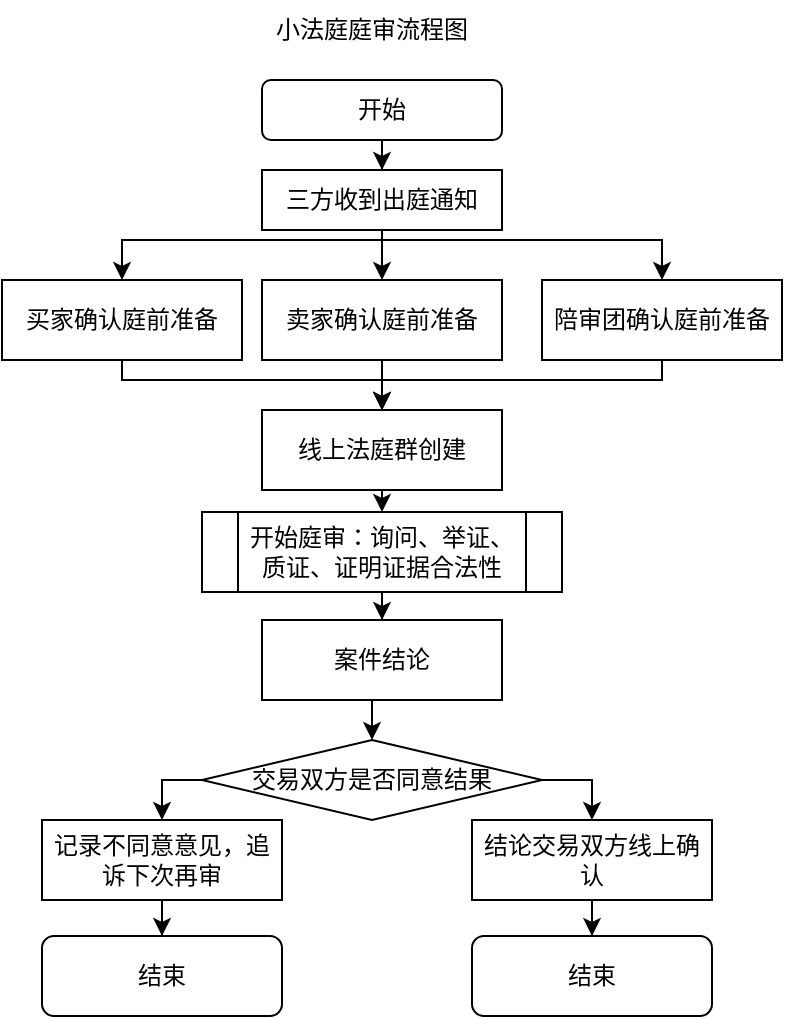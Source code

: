 <mxfile version="20.6.0" type="github">
  <diagram id="ojH-sb7A5oOOtLaTooQ6" name="第 1 页">
    <mxGraphModel dx="916" dy="904" grid="1" gridSize="10" guides="1" tooltips="1" connect="1" arrows="1" fold="1" page="1" pageScale="1" pageWidth="827" pageHeight="1169" math="0" shadow="0">
      <root>
        <mxCell id="0" />
        <mxCell id="1" parent="0" />
        <mxCell id="ZjYhPfsSYRH2SzfwsZLg-16" style="edgeStyle=orthogonalEdgeStyle;rounded=0;orthogonalLoop=1;jettySize=auto;html=1;entryX=0.5;entryY=0;entryDx=0;entryDy=0;" edge="1" parent="1" source="ZjYhPfsSYRH2SzfwsZLg-1" target="ZjYhPfsSYRH2SzfwsZLg-3">
          <mxGeometry relative="1" as="geometry" />
        </mxCell>
        <mxCell id="ZjYhPfsSYRH2SzfwsZLg-1" value="开始" style="rounded=1;whiteSpace=wrap;html=1;" vertex="1" parent="1">
          <mxGeometry x="290" y="60" width="120" height="30" as="geometry" />
        </mxCell>
        <mxCell id="ZjYhPfsSYRH2SzfwsZLg-2" value="小法庭庭审流程图" style="text;html=1;strokeColor=none;fillColor=none;align=center;verticalAlign=middle;whiteSpace=wrap;rounded=0;" vertex="1" parent="1">
          <mxGeometry x="280" y="20" width="130" height="30" as="geometry" />
        </mxCell>
        <mxCell id="ZjYhPfsSYRH2SzfwsZLg-17" style="edgeStyle=orthogonalEdgeStyle;rounded=0;orthogonalLoop=1;jettySize=auto;html=1;entryX=0.5;entryY=0;entryDx=0;entryDy=0;" edge="1" parent="1" source="ZjYhPfsSYRH2SzfwsZLg-3" target="ZjYhPfsSYRH2SzfwsZLg-5">
          <mxGeometry relative="1" as="geometry">
            <Array as="points">
              <mxPoint x="350" y="140" />
              <mxPoint x="220" y="140" />
            </Array>
          </mxGeometry>
        </mxCell>
        <mxCell id="ZjYhPfsSYRH2SzfwsZLg-18" style="edgeStyle=orthogonalEdgeStyle;rounded=0;orthogonalLoop=1;jettySize=auto;html=1;entryX=0.5;entryY=0;entryDx=0;entryDy=0;" edge="1" parent="1" source="ZjYhPfsSYRH2SzfwsZLg-3" target="ZjYhPfsSYRH2SzfwsZLg-4">
          <mxGeometry relative="1" as="geometry" />
        </mxCell>
        <mxCell id="ZjYhPfsSYRH2SzfwsZLg-19" style="edgeStyle=orthogonalEdgeStyle;rounded=0;orthogonalLoop=1;jettySize=auto;html=1;" edge="1" parent="1" source="ZjYhPfsSYRH2SzfwsZLg-3" target="ZjYhPfsSYRH2SzfwsZLg-6">
          <mxGeometry relative="1" as="geometry">
            <Array as="points">
              <mxPoint x="350" y="140" />
              <mxPoint x="490" y="140" />
            </Array>
          </mxGeometry>
        </mxCell>
        <mxCell id="ZjYhPfsSYRH2SzfwsZLg-3" value="三方收到出庭通知" style="rounded=0;whiteSpace=wrap;html=1;" vertex="1" parent="1">
          <mxGeometry x="290" y="105" width="120" height="30" as="geometry" />
        </mxCell>
        <mxCell id="ZjYhPfsSYRH2SzfwsZLg-21" style="edgeStyle=orthogonalEdgeStyle;rounded=0;orthogonalLoop=1;jettySize=auto;html=1;entryX=0.5;entryY=0;entryDx=0;entryDy=0;" edge="1" parent="1" source="ZjYhPfsSYRH2SzfwsZLg-4" target="ZjYhPfsSYRH2SzfwsZLg-7">
          <mxGeometry relative="1" as="geometry" />
        </mxCell>
        <mxCell id="ZjYhPfsSYRH2SzfwsZLg-33" style="edgeStyle=orthogonalEdgeStyle;rounded=0;orthogonalLoop=1;jettySize=auto;html=1;" edge="1" parent="1" source="ZjYhPfsSYRH2SzfwsZLg-4" target="ZjYhPfsSYRH2SzfwsZLg-8">
          <mxGeometry relative="1" as="geometry" />
        </mxCell>
        <mxCell id="ZjYhPfsSYRH2SzfwsZLg-4" value="卖家确认庭前准备" style="rounded=0;whiteSpace=wrap;html=1;" vertex="1" parent="1">
          <mxGeometry x="290" y="160" width="120" height="40" as="geometry" />
        </mxCell>
        <mxCell id="ZjYhPfsSYRH2SzfwsZLg-20" style="edgeStyle=orthogonalEdgeStyle;rounded=0;orthogonalLoop=1;jettySize=auto;html=1;entryX=0.5;entryY=0;entryDx=0;entryDy=0;" edge="1" parent="1" source="ZjYhPfsSYRH2SzfwsZLg-5" target="ZjYhPfsSYRH2SzfwsZLg-7">
          <mxGeometry relative="1" as="geometry">
            <Array as="points">
              <mxPoint x="220" y="210" />
              <mxPoint x="350" y="210" />
            </Array>
          </mxGeometry>
        </mxCell>
        <mxCell id="ZjYhPfsSYRH2SzfwsZLg-5" value="买家确认庭前准备" style="rounded=0;whiteSpace=wrap;html=1;" vertex="1" parent="1">
          <mxGeometry x="160" y="160" width="120" height="40" as="geometry" />
        </mxCell>
        <mxCell id="ZjYhPfsSYRH2SzfwsZLg-22" style="edgeStyle=orthogonalEdgeStyle;rounded=0;orthogonalLoop=1;jettySize=auto;html=1;entryX=0.5;entryY=0;entryDx=0;entryDy=0;" edge="1" parent="1" source="ZjYhPfsSYRH2SzfwsZLg-6" target="ZjYhPfsSYRH2SzfwsZLg-7">
          <mxGeometry relative="1" as="geometry">
            <Array as="points">
              <mxPoint x="490" y="210" />
              <mxPoint x="350" y="210" />
            </Array>
          </mxGeometry>
        </mxCell>
        <mxCell id="ZjYhPfsSYRH2SzfwsZLg-6" value="陪审团确认庭前准备" style="rounded=0;whiteSpace=wrap;html=1;" vertex="1" parent="1">
          <mxGeometry x="430" y="160" width="120" height="40" as="geometry" />
        </mxCell>
        <mxCell id="ZjYhPfsSYRH2SzfwsZLg-7" value="线上法庭群创建" style="rounded=0;whiteSpace=wrap;html=1;" vertex="1" parent="1">
          <mxGeometry x="290" y="225" width="120" height="40" as="geometry" />
        </mxCell>
        <mxCell id="ZjYhPfsSYRH2SzfwsZLg-23" style="edgeStyle=orthogonalEdgeStyle;rounded=0;orthogonalLoop=1;jettySize=auto;html=1;" edge="1" parent="1" source="ZjYhPfsSYRH2SzfwsZLg-8" target="ZjYhPfsSYRH2SzfwsZLg-9">
          <mxGeometry relative="1" as="geometry" />
        </mxCell>
        <mxCell id="ZjYhPfsSYRH2SzfwsZLg-8" value="开始庭审：询问、举证、质证、证明证据合法性" style="shape=process;whiteSpace=wrap;html=1;backgroundOutline=1;" vertex="1" parent="1">
          <mxGeometry x="260" y="276" width="180" height="40" as="geometry" />
        </mxCell>
        <mxCell id="ZjYhPfsSYRH2SzfwsZLg-24" style="edgeStyle=orthogonalEdgeStyle;rounded=0;orthogonalLoop=1;jettySize=auto;html=1;entryX=0.5;entryY=0;entryDx=0;entryDy=0;" edge="1" parent="1">
          <mxGeometry relative="1" as="geometry">
            <mxPoint x="350" y="370" as="sourcePoint" />
            <mxPoint x="345" y="390" as="targetPoint" />
          </mxGeometry>
        </mxCell>
        <mxCell id="ZjYhPfsSYRH2SzfwsZLg-9" value="案件结论" style="rounded=0;whiteSpace=wrap;html=1;" vertex="1" parent="1">
          <mxGeometry x="290" y="330" width="120" height="40" as="geometry" />
        </mxCell>
        <mxCell id="ZjYhPfsSYRH2SzfwsZLg-34" style="edgeStyle=orthogonalEdgeStyle;rounded=0;orthogonalLoop=1;jettySize=auto;html=1;entryX=0.5;entryY=0;entryDx=0;entryDy=0;" edge="1" parent="1" source="ZjYhPfsSYRH2SzfwsZLg-11" target="ZjYhPfsSYRH2SzfwsZLg-12">
          <mxGeometry relative="1" as="geometry">
            <Array as="points">
              <mxPoint x="240" y="410" />
            </Array>
          </mxGeometry>
        </mxCell>
        <mxCell id="ZjYhPfsSYRH2SzfwsZLg-37" style="edgeStyle=orthogonalEdgeStyle;rounded=0;orthogonalLoop=1;jettySize=auto;html=1;" edge="1" parent="1" source="ZjYhPfsSYRH2SzfwsZLg-11" target="ZjYhPfsSYRH2SzfwsZLg-13">
          <mxGeometry relative="1" as="geometry">
            <Array as="points">
              <mxPoint x="450" y="410" />
              <mxPoint x="450" y="410" />
              <mxPoint x="455" y="410" />
            </Array>
          </mxGeometry>
        </mxCell>
        <mxCell id="ZjYhPfsSYRH2SzfwsZLg-11" value="交易双方是否同意结果" style="rhombus;whiteSpace=wrap;html=1;" vertex="1" parent="1">
          <mxGeometry x="260" y="390" width="170" height="40" as="geometry" />
        </mxCell>
        <mxCell id="ZjYhPfsSYRH2SzfwsZLg-39" style="edgeStyle=orthogonalEdgeStyle;rounded=0;orthogonalLoop=1;jettySize=auto;html=1;entryX=0.5;entryY=0;entryDx=0;entryDy=0;" edge="1" parent="1" source="ZjYhPfsSYRH2SzfwsZLg-12" target="ZjYhPfsSYRH2SzfwsZLg-15">
          <mxGeometry relative="1" as="geometry" />
        </mxCell>
        <mxCell id="ZjYhPfsSYRH2SzfwsZLg-12" value="记录不同意意见，追诉下次再审" style="rounded=0;whiteSpace=wrap;html=1;" vertex="1" parent="1">
          <mxGeometry x="180" y="430" width="120" height="40" as="geometry" />
        </mxCell>
        <mxCell id="ZjYhPfsSYRH2SzfwsZLg-38" style="edgeStyle=orthogonalEdgeStyle;rounded=0;orthogonalLoop=1;jettySize=auto;html=1;entryX=0.5;entryY=0;entryDx=0;entryDy=0;" edge="1" parent="1" source="ZjYhPfsSYRH2SzfwsZLg-13" target="ZjYhPfsSYRH2SzfwsZLg-14">
          <mxGeometry relative="1" as="geometry" />
        </mxCell>
        <mxCell id="ZjYhPfsSYRH2SzfwsZLg-13" value="结论交易双方线上确认" style="rounded=0;whiteSpace=wrap;html=1;" vertex="1" parent="1">
          <mxGeometry x="395" y="430" width="120" height="40" as="geometry" />
        </mxCell>
        <mxCell id="ZjYhPfsSYRH2SzfwsZLg-14" value="结束" style="rounded=1;whiteSpace=wrap;html=1;" vertex="1" parent="1">
          <mxGeometry x="395" y="488" width="120" height="40" as="geometry" />
        </mxCell>
        <mxCell id="ZjYhPfsSYRH2SzfwsZLg-15" value="结束" style="rounded=1;whiteSpace=wrap;html=1;" vertex="1" parent="1">
          <mxGeometry x="180" y="488" width="120" height="40" as="geometry" />
        </mxCell>
      </root>
    </mxGraphModel>
  </diagram>
</mxfile>
